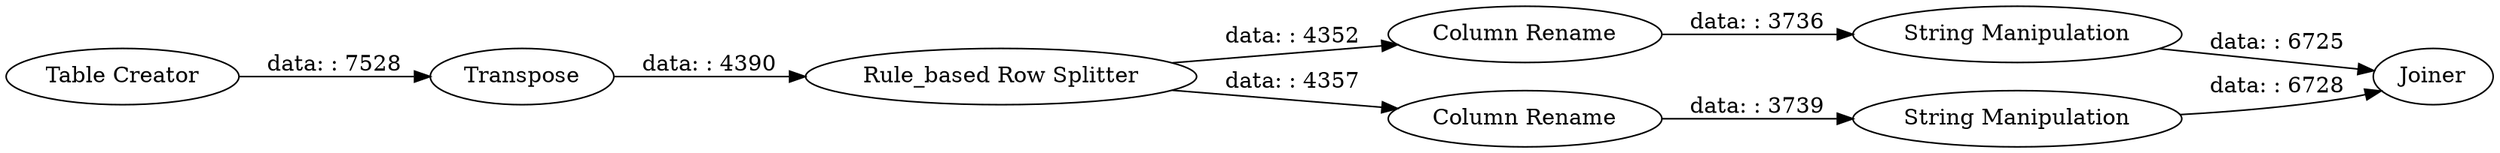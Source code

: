 digraph {
	"983654755209666745_8" [label=Joiner]
	"983654755209666745_7" [label="String Manipulation"]
	"983654755209666745_5" [label="Rule_based Row Splitter"]
	"983654755209666745_1" [label="Table Creator"]
	"983654755209666745_3" [label=Transpose]
	"983654755209666745_9" [label="Column Rename"]
	"983654755209666745_6" [label="String Manipulation"]
	"983654755209666745_10" [label="Column Rename"]
	"983654755209666745_5" -> "983654755209666745_9" [label="data: : 4352"]
	"983654755209666745_7" -> "983654755209666745_8" [label="data: : 6728"]
	"983654755209666745_1" -> "983654755209666745_3" [label="data: : 7528"]
	"983654755209666745_9" -> "983654755209666745_6" [label="data: : 3736"]
	"983654755209666745_5" -> "983654755209666745_10" [label="data: : 4357"]
	"983654755209666745_10" -> "983654755209666745_7" [label="data: : 3739"]
	"983654755209666745_3" -> "983654755209666745_5" [label="data: : 4390"]
	"983654755209666745_6" -> "983654755209666745_8" [label="data: : 6725"]
	rankdir=LR
}
